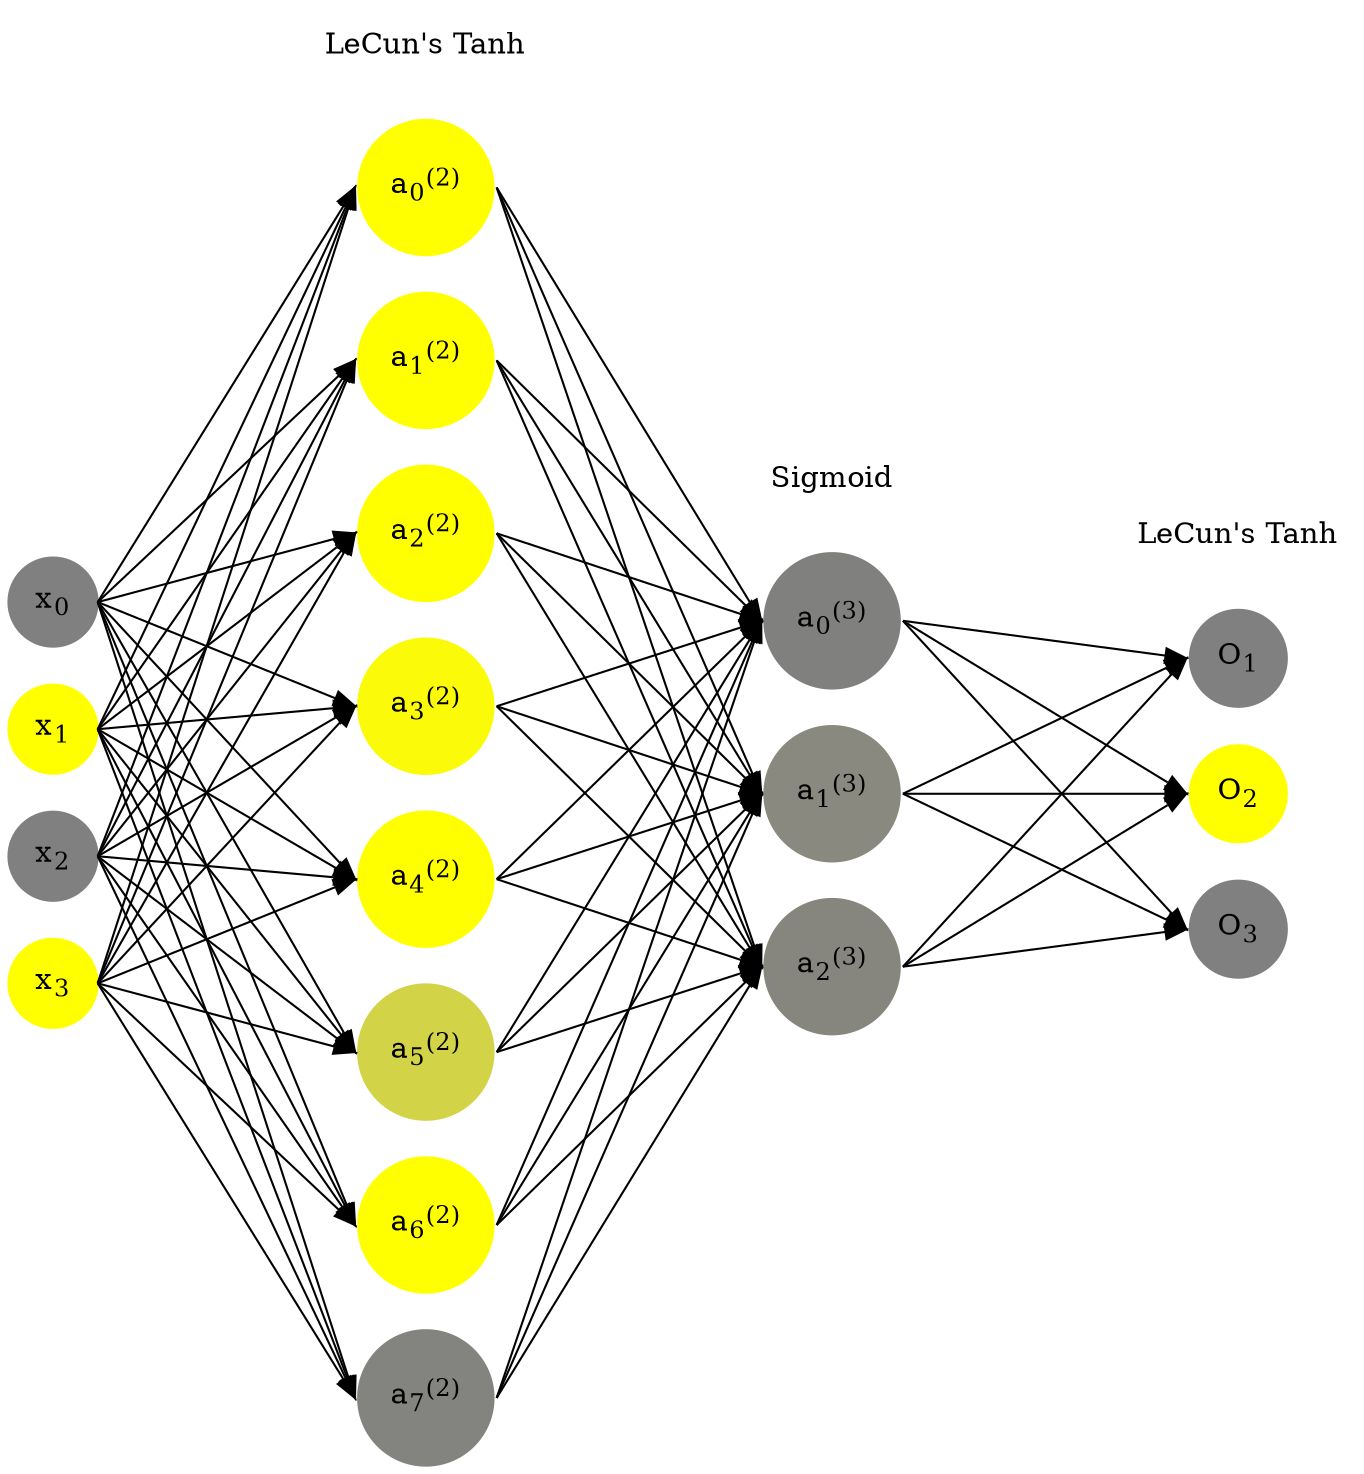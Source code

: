 digraph G {
	rankdir = LR;
	splines=false;
	edge[style=invis];
	ranksep= 1.4;
	{
	node [shape=circle, color="0.1667, 0.0, 0.5", style=filled, fillcolor="0.1667, 0.0, 0.5"];
	x0 [label=<x<sub>0</sub>>];
	}
	{
	node [shape=circle, color="0.1667, 1.0, 1.0", style=filled, fillcolor="0.1667, 1.0, 1.0"];
	x1 [label=<x<sub>1</sub>>];
	}
	{
	node [shape=circle, color="0.1667, 0.0, 0.5", style=filled, fillcolor="0.1667, 0.0, 0.5"];
	x2 [label=<x<sub>2</sub>>];
	}
	{
	node [shape=circle, color="0.1667, 1.0, 1.0", style=filled, fillcolor="0.1667, 1.0, 1.0"];
	x3 [label=<x<sub>3</sub>>];
	}
	{
	node [shape=circle, color="0.1667, 1.082100, 1.041050", style=filled, fillcolor="0.1667, 1.082100, 1.041050"];
	a02 [label=<a<sub>0</sub><sup>(2)</sup>>];
	}
	{
	node [shape=circle, color="0.1667, 1.372700, 1.186350", style=filled, fillcolor="0.1667, 1.372700, 1.186350"];
	a12 [label=<a<sub>1</sub><sup>(2)</sup>>];
	}
	{
	node [shape=circle, color="0.1667, 1.680905, 1.340453", style=filled, fillcolor="0.1667, 1.680905, 1.340453"];
	a22 [label=<a<sub>2</sub><sup>(2)</sup>>];
	}
	{
	node [shape=circle, color="0.1667, 0.961954, 0.980977", style=filled, fillcolor="0.1667, 0.961954, 0.980977"];
	a32 [label=<a<sub>3</sub><sup>(2)</sup>>];
	}
	{
	node [shape=circle, color="0.1667, 1.435770, 1.217885", style=filled, fillcolor="0.1667, 1.435770, 1.217885"];
	a42 [label=<a<sub>4</sub><sup>(2)</sup>>];
	}
	{
	node [shape=circle, color="0.1667, 0.656059, 0.828029", style=filled, fillcolor="0.1667, 0.656059, 0.828029"];
	a52 [label=<a<sub>5</sub><sup>(2)</sup>>];
	}
	{
	node [shape=circle, color="0.1667, 1.459975, 1.229987", style=filled, fillcolor="0.1667, 1.459975, 1.229987"];
	a62 [label=<a<sub>6</sub><sup>(2)</sup>>];
	}
	{
	node [shape=circle, color="0.1667, 0.030261, 0.515131", style=filled, fillcolor="0.1667, 0.030261, 0.515131"];
	a72 [label=<a<sub>7</sub><sup>(2)</sup>>];
	}
	{
	node [shape=circle, color="0.1667, 0.001918, 0.500959", style=filled, fillcolor="0.1667, 0.001918, 0.500959"];
	a03 [label=<a<sub>0</sub><sup>(3)</sup>>];
	}
	{
	node [shape=circle, color="0.1667, 0.073902, 0.536951", style=filled, fillcolor="0.1667, 0.073902, 0.536951"];
	a13 [label=<a<sub>1</sub><sup>(3)</sup>>];
	}
	{
	node [shape=circle, color="0.1667, 0.049651, 0.524826", style=filled, fillcolor="0.1667, 0.049651, 0.524826"];
	a23 [label=<a<sub>2</sub><sup>(3)</sup>>];
	}
	{
	node [shape=circle, color="0.1667, 0.0, 0.5", style=filled, fillcolor="0.1667, 0.0, 0.5"];
	O1 [label=<O<sub>1</sub>>];
	}
	{
	node [shape=circle, color="0.1667, 1.0, 1.0", style=filled, fillcolor="0.1667, 1.0, 1.0"];
	O2 [label=<O<sub>2</sub>>];
	}
	{
	node [shape=circle, color="0.1667, 0.0, 0.5", style=filled, fillcolor="0.1667, 0.0, 0.5"];
	O3 [label=<O<sub>3</sub>>];
	}
	{
	rank=same;
	x0->x1->x2->x3;
	}
	{
	rank=same;
	a02->a12->a22->a32->a42->a52->a62->a72;
	}
	{
	rank=same;
	a03->a13->a23;
	}
	{
	rank=same;
	O1->O2->O3;
	}
	l1 [shape=plaintext,label="LeCun's Tanh"];
	l1->a02;
	{rank=same; l1;a02};
	l2 [shape=plaintext,label="Sigmoid"];
	l2->a03;
	{rank=same; l2;a03};
	l3 [shape=plaintext,label="LeCun's Tanh"];
	l3->O1;
	{rank=same; l3;O1};
edge[style=solid, tailport=e, headport=w];
	{x0;x1;x2;x3} -> {a02;a12;a22;a32;a42;a52;a62;a72};
	{a02;a12;a22;a32;a42;a52;a62;a72} -> {a03;a13;a23};
	{a03;a13;a23} -> {O1,O2,O3};
}